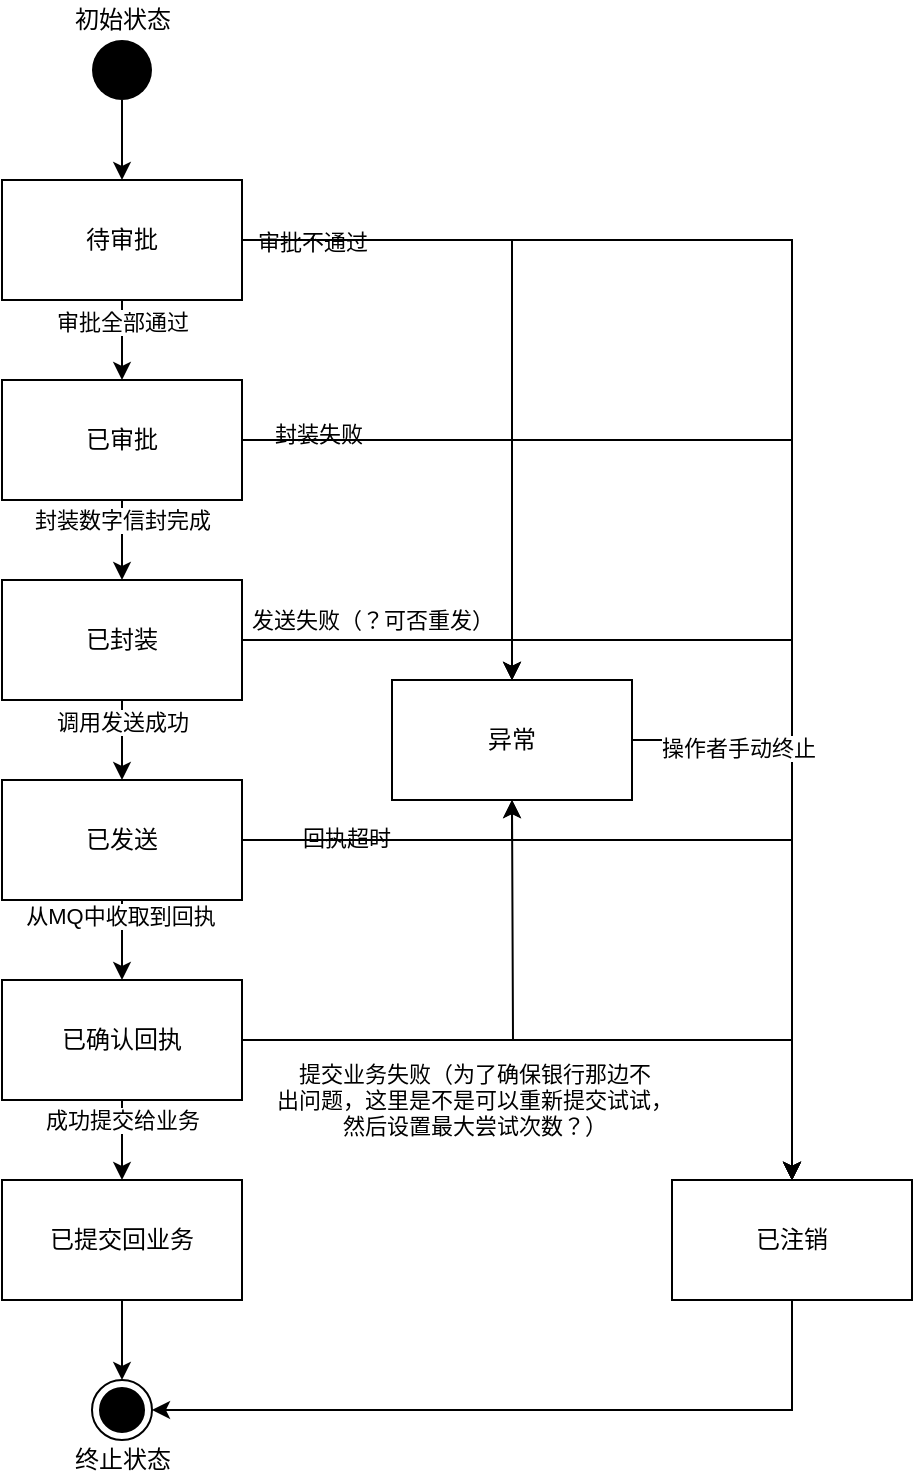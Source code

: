 <mxfile version="13.9.0" type="device"><diagram name="Page-1" id="58cdce13-f638-feb5-8d6f-7d28b1aa9fa0"><mxGraphModel dx="1038" dy="548" grid="1" gridSize="10" guides="1" tooltips="1" connect="1" arrows="1" fold="1" page="1" pageScale="1" pageWidth="1100" pageHeight="850" background="#ffffff" math="0" shadow="0"><root><mxCell id="0"/><mxCell id="1" parent="0"/><mxCell id="wgQYebiiMy5cD-y3Fw8G-3" value="" style="edgeStyle=orthogonalEdgeStyle;rounded=0;orthogonalLoop=1;jettySize=auto;html=1;" parent="1" source="wgQYebiiMy5cD-y3Fw8G-1" target="wgQYebiiMy5cD-y3Fw8G-2" edge="1"><mxGeometry relative="1" as="geometry"/></mxCell><mxCell id="wgQYebiiMy5cD-y3Fw8G-1" value="" style="ellipse;fillColor=#000000;strokeColor=none;" parent="1" vertex="1"><mxGeometry x="200" y="380" width="30" height="30" as="geometry"/></mxCell><mxCell id="wgQYebiiMy5cD-y3Fw8G-5" value="" style="edgeStyle=orthogonalEdgeStyle;rounded=0;orthogonalLoop=1;jettySize=auto;html=1;" parent="1" source="wgQYebiiMy5cD-y3Fw8G-2" target="wgQYebiiMy5cD-y3Fw8G-4" edge="1"><mxGeometry relative="1" as="geometry"><Array as="points"><mxPoint x="215" y="520"/><mxPoint x="215" y="520"/></Array></mxGeometry></mxCell><mxCell id="wgQYebiiMy5cD-y3Fw8G-35" value="审批全部通过" style="edgeLabel;html=1;align=center;verticalAlign=middle;resizable=0;points=[];" parent="wgQYebiiMy5cD-y3Fw8G-5" vertex="1" connectable="0"><mxGeometry x="-0.636" relative="1" as="geometry"><mxPoint y="2.79" as="offset"/></mxGeometry></mxCell><mxCell id="wgQYebiiMy5cD-y3Fw8G-18" value="" style="edgeStyle=orthogonalEdgeStyle;rounded=0;orthogonalLoop=1;jettySize=auto;html=1;" parent="1" source="wgQYebiiMy5cD-y3Fw8G-2" target="wgQYebiiMy5cD-y3Fw8G-17" edge="1"><mxGeometry relative="1" as="geometry"/></mxCell><mxCell id="wgQYebiiMy5cD-y3Fw8G-33" value="审批不通过" style="edgeLabel;html=1;align=center;verticalAlign=middle;resizable=0;points=[];" parent="wgQYebiiMy5cD-y3Fw8G-18" vertex="1" connectable="0"><mxGeometry x="-0.81" y="-1" relative="1" as="geometry"><mxPoint x="1" as="offset"/></mxGeometry></mxCell><mxCell id="CcjI-veVhqH3TWbwq1IN-1" style="edgeStyle=orthogonalEdgeStyle;rounded=0;orthogonalLoop=1;jettySize=auto;html=1;exitX=1;exitY=0.5;exitDx=0;exitDy=0;entryX=0.5;entryY=0;entryDx=0;entryDy=0;" edge="1" parent="1" source="wgQYebiiMy5cD-y3Fw8G-2" target="wgQYebiiMy5cD-y3Fw8G-29"><mxGeometry relative="1" as="geometry"/></mxCell><mxCell id="wgQYebiiMy5cD-y3Fw8G-2" value="待审批" style="whiteSpace=wrap;html=1;perimeterSpacing=0;" parent="1" vertex="1"><mxGeometry x="155" y="450" width="120" height="60" as="geometry"/></mxCell><mxCell id="wgQYebiiMy5cD-y3Fw8G-7" value="" style="edgeStyle=orthogonalEdgeStyle;rounded=0;orthogonalLoop=1;jettySize=auto;html=1;" parent="1" source="wgQYebiiMy5cD-y3Fw8G-4" target="wgQYebiiMy5cD-y3Fw8G-6" edge="1"><mxGeometry relative="1" as="geometry"/></mxCell><mxCell id="wgQYebiiMy5cD-y3Fw8G-36" value="封装数字信封完成" style="edgeLabel;html=1;align=center;verticalAlign=middle;resizable=0;points=[];" parent="wgQYebiiMy5cD-y3Fw8G-7" vertex="1" connectable="0"><mxGeometry x="-0.717" relative="1" as="geometry"><mxPoint y="4.42" as="offset"/></mxGeometry></mxCell><mxCell id="wgQYebiiMy5cD-y3Fw8G-19" style="edgeStyle=orthogonalEdgeStyle;rounded=0;orthogonalLoop=1;jettySize=auto;html=1;exitX=1;exitY=0.5;exitDx=0;exitDy=0;entryX=0.5;entryY=0;entryDx=0;entryDy=0;" parent="1" source="wgQYebiiMy5cD-y3Fw8G-4" target="wgQYebiiMy5cD-y3Fw8G-17" edge="1"><mxGeometry relative="1" as="geometry"/></mxCell><mxCell id="wgQYebiiMy5cD-y3Fw8G-32" value="封装失败" style="edgeLabel;html=1;align=center;verticalAlign=middle;resizable=0;points=[];" parent="wgQYebiiMy5cD-y3Fw8G-19" vertex="1" connectable="0"><mxGeometry x="-0.704" y="3" relative="1" as="geometry"><mxPoint as="offset"/></mxGeometry></mxCell><mxCell id="CcjI-veVhqH3TWbwq1IN-2" style="edgeStyle=orthogonalEdgeStyle;rounded=0;orthogonalLoop=1;jettySize=auto;html=1;exitX=1;exitY=0.5;exitDx=0;exitDy=0;entryX=0.5;entryY=0;entryDx=0;entryDy=0;" edge="1" parent="1" source="wgQYebiiMy5cD-y3Fw8G-4" target="wgQYebiiMy5cD-y3Fw8G-29"><mxGeometry relative="1" as="geometry"/></mxCell><mxCell id="wgQYebiiMy5cD-y3Fw8G-4" value="已审批" style="whiteSpace=wrap;html=1;perimeterSpacing=0;" parent="1" vertex="1"><mxGeometry x="155" y="550" width="120" height="60" as="geometry"/></mxCell><mxCell id="wgQYebiiMy5cD-y3Fw8G-9" value="" style="edgeStyle=orthogonalEdgeStyle;rounded=0;orthogonalLoop=1;jettySize=auto;html=1;" parent="1" source="wgQYebiiMy5cD-y3Fw8G-6" target="wgQYebiiMy5cD-y3Fw8G-8" edge="1"><mxGeometry relative="1" as="geometry"><Array as="points"><mxPoint x="215" y="720"/><mxPoint x="215" y="720"/></Array></mxGeometry></mxCell><mxCell id="wgQYebiiMy5cD-y3Fw8G-37" value="调用发送成功" style="edgeLabel;html=1;align=center;verticalAlign=middle;resizable=0;points=[];" parent="wgQYebiiMy5cD-y3Fw8G-9" vertex="1" connectable="0"><mxGeometry x="-0.787" relative="1" as="geometry"><mxPoint y="5.81" as="offset"/></mxGeometry></mxCell><mxCell id="wgQYebiiMy5cD-y3Fw8G-20" style="edgeStyle=orthogonalEdgeStyle;rounded=0;orthogonalLoop=1;jettySize=auto;html=1;exitX=1;exitY=0.5;exitDx=0;exitDy=0;entryX=0.5;entryY=0;entryDx=0;entryDy=0;" parent="1" source="wgQYebiiMy5cD-y3Fw8G-6" target="wgQYebiiMy5cD-y3Fw8G-17" edge="1"><mxGeometry relative="1" as="geometry"/></mxCell><mxCell id="wgQYebiiMy5cD-y3Fw8G-26" value="发送失败（？可否重发）" style="edgeLabel;html=1;align=center;verticalAlign=middle;resizable=0;points=[];" parent="wgQYebiiMy5cD-y3Fw8G-20" vertex="1" connectable="0"><mxGeometry x="-0.332" y="2" relative="1" as="geometry"><mxPoint x="13" y="-8" as="offset"/></mxGeometry></mxCell><mxCell id="CcjI-veVhqH3TWbwq1IN-3" style="edgeStyle=orthogonalEdgeStyle;rounded=0;orthogonalLoop=1;jettySize=auto;html=1;exitX=1;exitY=0.5;exitDx=0;exitDy=0;entryX=0.5;entryY=0;entryDx=0;entryDy=0;" edge="1" parent="1" source="wgQYebiiMy5cD-y3Fw8G-6" target="wgQYebiiMy5cD-y3Fw8G-29"><mxGeometry relative="1" as="geometry"/></mxCell><mxCell id="wgQYebiiMy5cD-y3Fw8G-6" value="已封装" style="whiteSpace=wrap;html=1;perimeterSpacing=0;" parent="1" vertex="1"><mxGeometry x="155" y="650" width="120" height="60" as="geometry"/></mxCell><mxCell id="wgQYebiiMy5cD-y3Fw8G-11" value="" style="edgeStyle=orthogonalEdgeStyle;rounded=0;orthogonalLoop=1;jettySize=auto;html=1;" parent="1" source="wgQYebiiMy5cD-y3Fw8G-8" target="wgQYebiiMy5cD-y3Fw8G-10" edge="1"><mxGeometry relative="1" as="geometry"/></mxCell><mxCell id="wgQYebiiMy5cD-y3Fw8G-38" value="从MQ中收取到回执" style="edgeLabel;html=1;align=center;verticalAlign=middle;resizable=0;points=[];" parent="wgQYebiiMy5cD-y3Fw8G-11" vertex="1" connectable="0"><mxGeometry x="-0.624" y="-1" relative="1" as="geometry"><mxPoint as="offset"/></mxGeometry></mxCell><mxCell id="wgQYebiiMy5cD-y3Fw8G-21" style="edgeStyle=orthogonalEdgeStyle;rounded=0;orthogonalLoop=1;jettySize=auto;html=1;exitX=1;exitY=0.5;exitDx=0;exitDy=0;entryX=0.5;entryY=1;entryDx=0;entryDy=0;" parent="1" source="wgQYebiiMy5cD-y3Fw8G-8" target="wgQYebiiMy5cD-y3Fw8G-17" edge="1"><mxGeometry relative="1" as="geometry"/></mxCell><mxCell id="wgQYebiiMy5cD-y3Fw8G-27" value="回执超时" style="edgeLabel;html=1;align=center;verticalAlign=middle;resizable=0;points=[];" parent="wgQYebiiMy5cD-y3Fw8G-21" vertex="1" connectable="0"><mxGeometry x="-0.332" y="1" relative="1" as="geometry"><mxPoint as="offset"/></mxGeometry></mxCell><mxCell id="CcjI-veVhqH3TWbwq1IN-4" style="edgeStyle=orthogonalEdgeStyle;rounded=0;orthogonalLoop=1;jettySize=auto;html=1;exitX=1;exitY=0.5;exitDx=0;exitDy=0;entryX=0.5;entryY=0;entryDx=0;entryDy=0;" edge="1" parent="1" source="wgQYebiiMy5cD-y3Fw8G-8" target="wgQYebiiMy5cD-y3Fw8G-29"><mxGeometry relative="1" as="geometry"/></mxCell><mxCell id="wgQYebiiMy5cD-y3Fw8G-8" value="已发送" style="whiteSpace=wrap;html=1;perimeterSpacing=0;" parent="1" vertex="1"><mxGeometry x="155" y="750" width="120" height="60" as="geometry"/></mxCell><mxCell id="wgQYebiiMy5cD-y3Fw8G-13" value="" style="edgeStyle=orthogonalEdgeStyle;rounded=0;orthogonalLoop=1;jettySize=auto;html=1;" parent="1" source="wgQYebiiMy5cD-y3Fw8G-10" target="wgQYebiiMy5cD-y3Fw8G-12" edge="1"><mxGeometry relative="1" as="geometry"/></mxCell><mxCell id="wgQYebiiMy5cD-y3Fw8G-39" value="成功提交给业务" style="edgeLabel;html=1;align=center;verticalAlign=middle;resizable=0;points=[];" parent="wgQYebiiMy5cD-y3Fw8G-13" vertex="1" connectable="0"><mxGeometry x="-0.729" relative="1" as="geometry"><mxPoint y="4.65" as="offset"/></mxGeometry></mxCell><mxCell id="wgQYebiiMy5cD-y3Fw8G-22" style="edgeStyle=orthogonalEdgeStyle;rounded=0;orthogonalLoop=1;jettySize=auto;html=1;exitX=1;exitY=0.5;exitDx=0;exitDy=0;" parent="1" source="wgQYebiiMy5cD-y3Fw8G-10" edge="1"><mxGeometry relative="1" as="geometry"><mxPoint x="410" y="760" as="targetPoint"/></mxGeometry></mxCell><mxCell id="wgQYebiiMy5cD-y3Fw8G-28" value="提交业务失败（为了确保银行那边不&lt;br&gt;出问题，这里是不是可以重新提交试试，&lt;br&gt;然后设置最大尝试次数？）" style="edgeLabel;html=1;align=center;verticalAlign=middle;resizable=0;points=[];" parent="wgQYebiiMy5cD-y3Fw8G-22" vertex="1" connectable="0"><mxGeometry x="-0.625" y="3" relative="1" as="geometry"><mxPoint x="67.5" y="33" as="offset"/></mxGeometry></mxCell><mxCell id="CcjI-veVhqH3TWbwq1IN-5" style="edgeStyle=orthogonalEdgeStyle;rounded=0;orthogonalLoop=1;jettySize=auto;html=1;exitX=1;exitY=0.5;exitDx=0;exitDy=0;entryX=0.5;entryY=0;entryDx=0;entryDy=0;" edge="1" parent="1" source="wgQYebiiMy5cD-y3Fw8G-10" target="wgQYebiiMy5cD-y3Fw8G-29"><mxGeometry relative="1" as="geometry"/></mxCell><mxCell id="wgQYebiiMy5cD-y3Fw8G-10" value="已确认回执" style="whiteSpace=wrap;html=1;perimeterSpacing=0;" parent="1" vertex="1"><mxGeometry x="155" y="850" width="120" height="60" as="geometry"/></mxCell><mxCell id="wgQYebiiMy5cD-y3Fw8G-24" style="edgeStyle=orthogonalEdgeStyle;rounded=0;orthogonalLoop=1;jettySize=auto;html=1;exitX=0.5;exitY=1;exitDx=0;exitDy=0;entryX=0.5;entryY=0;entryDx=0;entryDy=0;" parent="1" source="wgQYebiiMy5cD-y3Fw8G-12" target="wgQYebiiMy5cD-y3Fw8G-15" edge="1"><mxGeometry relative="1" as="geometry"/></mxCell><mxCell id="wgQYebiiMy5cD-y3Fw8G-12" value="已提交回业务" style="whiteSpace=wrap;html=1;perimeterSpacing=0;" parent="1" vertex="1"><mxGeometry x="155" y="950" width="120" height="60" as="geometry"/></mxCell><mxCell id="wgQYebiiMy5cD-y3Fw8G-14" value="初始状态" style="text;html=1;strokeColor=none;fillColor=none;align=center;verticalAlign=middle;whiteSpace=wrap;rounded=0;" parent="1" vertex="1"><mxGeometry x="187.5" y="360" width="55" height="20" as="geometry"/></mxCell><mxCell id="wgQYebiiMy5cD-y3Fw8G-15" value="" style="ellipse;html=1;shape=endState;fillColor=#000000;strokeColor=#000000;" parent="1" vertex="1"><mxGeometry x="200" y="1050" width="30" height="30" as="geometry"/></mxCell><mxCell id="wgQYebiiMy5cD-y3Fw8G-30" value="" style="edgeStyle=orthogonalEdgeStyle;rounded=0;orthogonalLoop=1;jettySize=auto;html=1;" parent="1" source="wgQYebiiMy5cD-y3Fw8G-17" target="wgQYebiiMy5cD-y3Fw8G-29" edge="1"><mxGeometry relative="1" as="geometry"/></mxCell><mxCell id="wgQYebiiMy5cD-y3Fw8G-40" value="操作者手动终止" style="edgeLabel;html=1;align=center;verticalAlign=middle;resizable=0;points=[];" parent="wgQYebiiMy5cD-y3Fw8G-30" vertex="1" connectable="0"><mxGeometry x="-0.651" y="-4" relative="1" as="geometry"><mxPoint as="offset"/></mxGeometry></mxCell><mxCell id="wgQYebiiMy5cD-y3Fw8G-17" value="异常" style="whiteSpace=wrap;html=1;perimeterSpacing=0;" parent="1" vertex="1"><mxGeometry x="350" y="700" width="120" height="60" as="geometry"/></mxCell><mxCell id="wgQYebiiMy5cD-y3Fw8G-31" style="edgeStyle=orthogonalEdgeStyle;rounded=0;orthogonalLoop=1;jettySize=auto;html=1;exitX=0.5;exitY=1;exitDx=0;exitDy=0;entryX=1;entryY=0.5;entryDx=0;entryDy=0;" parent="1" source="wgQYebiiMy5cD-y3Fw8G-29" target="wgQYebiiMy5cD-y3Fw8G-15" edge="1"><mxGeometry relative="1" as="geometry"/></mxCell><mxCell id="wgQYebiiMy5cD-y3Fw8G-29" value="已注销" style="whiteSpace=wrap;html=1;perimeterSpacing=0;" parent="1" vertex="1"><mxGeometry x="490" y="950" width="120" height="60" as="geometry"/></mxCell><mxCell id="wgQYebiiMy5cD-y3Fw8G-34" value="终止状态" style="text;html=1;strokeColor=none;fillColor=none;align=center;verticalAlign=middle;whiteSpace=wrap;rounded=0;" parent="1" vertex="1"><mxGeometry x="187.5" y="1080" width="55" height="20" as="geometry"/></mxCell></root></mxGraphModel></diagram></mxfile>